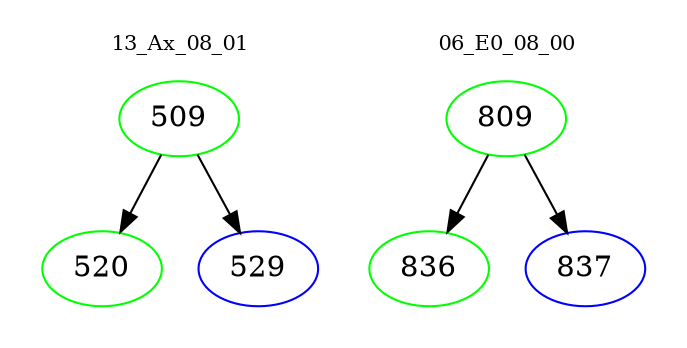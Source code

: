 digraph{
subgraph cluster_0 {
color = white
label = "13_Ax_08_01";
fontsize=10;
T0_509 [label="509", color="green"]
T0_509 -> T0_520 [color="black"]
T0_520 [label="520", color="green"]
T0_509 -> T0_529 [color="black"]
T0_529 [label="529", color="blue"]
}
subgraph cluster_1 {
color = white
label = "06_E0_08_00";
fontsize=10;
T1_809 [label="809", color="green"]
T1_809 -> T1_836 [color="black"]
T1_836 [label="836", color="green"]
T1_809 -> T1_837 [color="black"]
T1_837 [label="837", color="blue"]
}
}
